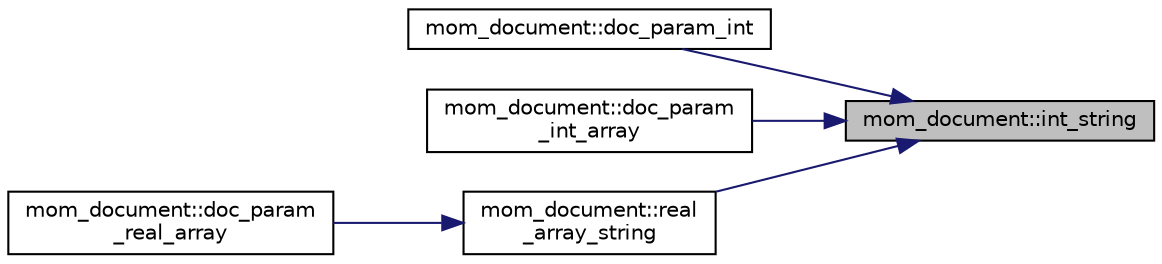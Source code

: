digraph "mom_document::int_string"
{
 // INTERACTIVE_SVG=YES
 // LATEX_PDF_SIZE
  edge [fontname="Helvetica",fontsize="10",labelfontname="Helvetica",labelfontsize="10"];
  node [fontname="Helvetica",fontsize="10",shape=record];
  rankdir="RL";
  Node1 [label="mom_document::int_string",height=0.2,width=0.4,color="black", fillcolor="grey75", style="filled", fontcolor="black",tooltip="This function returns a string with an integer formatted like '(I)'."];
  Node1 -> Node2 [dir="back",color="midnightblue",fontsize="10",style="solid",fontname="Helvetica"];
  Node2 [label="mom_document::doc_param_int",height=0.2,width=0.4,color="black", fillcolor="white", style="filled",URL="$namespacemom__document.html#a73f11af8cd30ba919e5ed656939d602b",tooltip="This subroutine handles parameter documentation for integers."];
  Node1 -> Node3 [dir="back",color="midnightblue",fontsize="10",style="solid",fontname="Helvetica"];
  Node3 [label="mom_document::doc_param\l_int_array",height=0.2,width=0.4,color="black", fillcolor="white", style="filled",URL="$namespacemom__document.html#a4a7bc631327cb9b529c2bb0e1595a914",tooltip="This subroutine handles parameter documentation for arrays of integers."];
  Node1 -> Node4 [dir="back",color="midnightblue",fontsize="10",style="solid",fontname="Helvetica"];
  Node4 [label="mom_document::real\l_array_string",height=0.2,width=0.4,color="black", fillcolor="white", style="filled",URL="$namespacemom__document.html#a436486f7289eafc7b4e8ba65812f3459",tooltip="Returns a character string of a comma-separated, compact formatted, reals e.g. \"1...."];
  Node4 -> Node5 [dir="back",color="midnightblue",fontsize="10",style="solid",fontname="Helvetica"];
  Node5 [label="mom_document::doc_param\l_real_array",height=0.2,width=0.4,color="black", fillcolor="white", style="filled",URL="$namespacemom__document.html#ae4b7c9070b5a4be36cb73f173fa82acd",tooltip="This subroutine handles parameter documentation for arrays of reals."];
}
